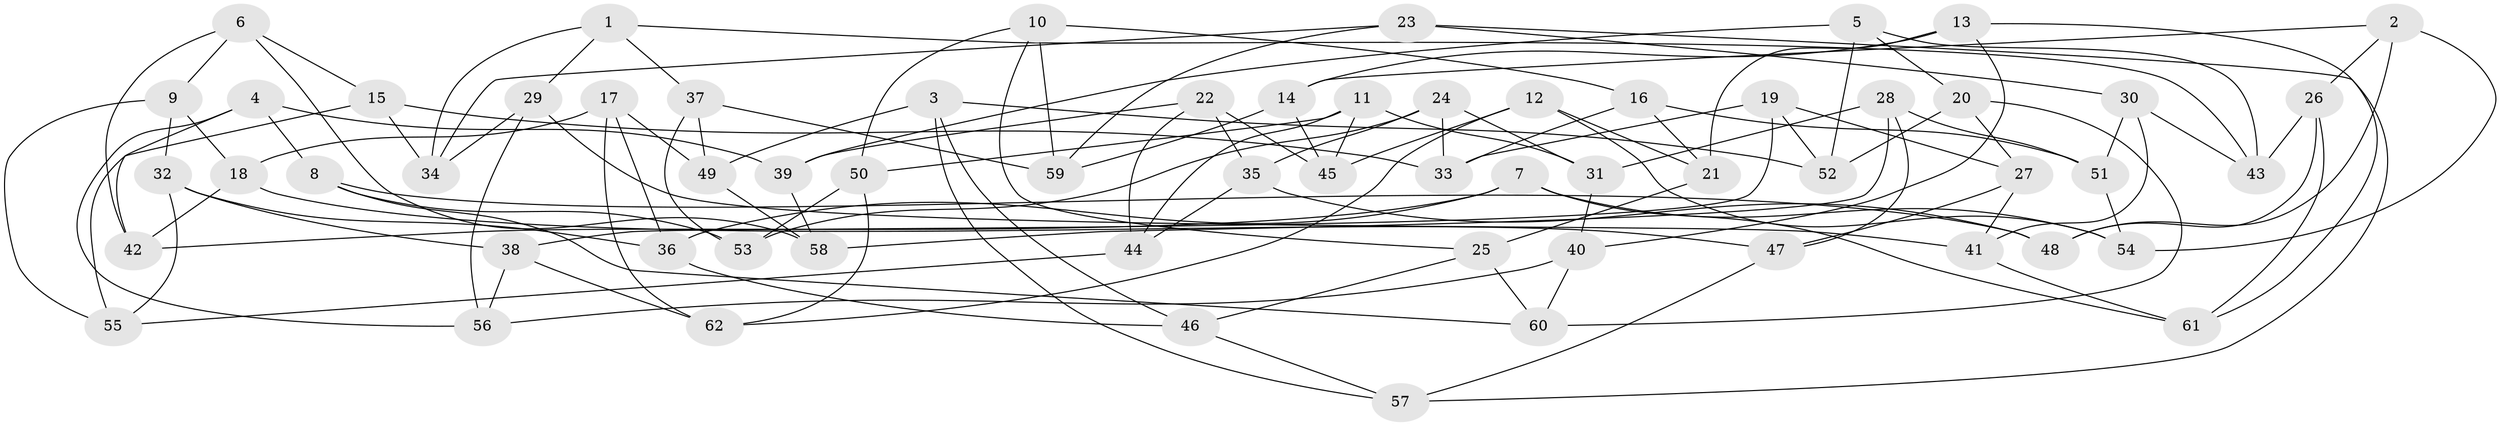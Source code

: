 // Generated by graph-tools (version 1.1) at 2025/50/03/09/25 03:50:50]
// undirected, 62 vertices, 124 edges
graph export_dot {
graph [start="1"]
  node [color=gray90,style=filled];
  1;
  2;
  3;
  4;
  5;
  6;
  7;
  8;
  9;
  10;
  11;
  12;
  13;
  14;
  15;
  16;
  17;
  18;
  19;
  20;
  21;
  22;
  23;
  24;
  25;
  26;
  27;
  28;
  29;
  30;
  31;
  32;
  33;
  34;
  35;
  36;
  37;
  38;
  39;
  40;
  41;
  42;
  43;
  44;
  45;
  46;
  47;
  48;
  49;
  50;
  51;
  52;
  53;
  54;
  55;
  56;
  57;
  58;
  59;
  60;
  61;
  62;
  1 -- 37;
  1 -- 43;
  1 -- 29;
  1 -- 34;
  2 -- 54;
  2 -- 14;
  2 -- 26;
  2 -- 48;
  3 -- 46;
  3 -- 49;
  3 -- 57;
  3 -- 52;
  4 -- 39;
  4 -- 42;
  4 -- 56;
  4 -- 8;
  5 -- 39;
  5 -- 52;
  5 -- 20;
  5 -- 43;
  6 -- 15;
  6 -- 9;
  6 -- 42;
  6 -- 58;
  7 -- 61;
  7 -- 42;
  7 -- 36;
  7 -- 54;
  8 -- 48;
  8 -- 60;
  8 -- 53;
  9 -- 55;
  9 -- 32;
  9 -- 18;
  10 -- 25;
  10 -- 50;
  10 -- 16;
  10 -- 59;
  11 -- 31;
  11 -- 45;
  11 -- 50;
  11 -- 44;
  12 -- 54;
  12 -- 21;
  12 -- 45;
  12 -- 62;
  13 -- 40;
  13 -- 14;
  13 -- 61;
  13 -- 21;
  14 -- 59;
  14 -- 45;
  15 -- 33;
  15 -- 55;
  15 -- 34;
  16 -- 33;
  16 -- 21;
  16 -- 51;
  17 -- 36;
  17 -- 62;
  17 -- 49;
  17 -- 18;
  18 -- 42;
  18 -- 47;
  19 -- 38;
  19 -- 33;
  19 -- 52;
  19 -- 27;
  20 -- 27;
  20 -- 52;
  20 -- 60;
  21 -- 25;
  22 -- 45;
  22 -- 39;
  22 -- 35;
  22 -- 44;
  23 -- 30;
  23 -- 34;
  23 -- 57;
  23 -- 59;
  24 -- 31;
  24 -- 53;
  24 -- 35;
  24 -- 33;
  25 -- 60;
  25 -- 46;
  26 -- 61;
  26 -- 48;
  26 -- 43;
  27 -- 47;
  27 -- 41;
  28 -- 47;
  28 -- 31;
  28 -- 51;
  28 -- 58;
  29 -- 41;
  29 -- 56;
  29 -- 34;
  30 -- 41;
  30 -- 51;
  30 -- 43;
  31 -- 40;
  32 -- 38;
  32 -- 55;
  32 -- 36;
  35 -- 48;
  35 -- 44;
  36 -- 46;
  37 -- 59;
  37 -- 49;
  37 -- 53;
  38 -- 56;
  38 -- 62;
  39 -- 58;
  40 -- 60;
  40 -- 56;
  41 -- 61;
  44 -- 55;
  46 -- 57;
  47 -- 57;
  49 -- 58;
  50 -- 62;
  50 -- 53;
  51 -- 54;
}
